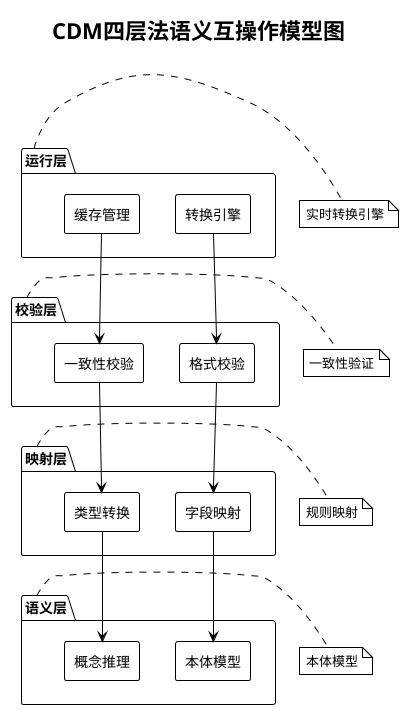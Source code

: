 @startuml cdm_four_layer_simple
!theme plain
skinparam backgroundColor #FFFFFF
skinparam componentStyle rectangle
skinparam component {
    BackgroundColor #FFFFFF
    BorderColor #000000
    FontColor #000000
}
skinparam package {
    BackgroundColor #FFFFFF
    BorderColor #000000
    FontColor #000000
}
skinparam note {
    BackgroundColor #FFFFFF
    BorderColor #000000
    FontColor #000000
}

title CDM四层法语义互操作模型图

package "运行层" as runtime {
    component [转换引擎] as engine
    component [缓存管理] as cache
}

package "校验层" as validation {
    component [格式校验] as format_check
    component [一致性校验] as consistency_check
}

package "映射层" as mapping {
    component [字段映射] as field_mapping
    component [类型转换] as type_conversion
}

package "语义层" as semantic {
    component [本体模型] as ontology
    component [概念推理] as reasoning
}

' 连接关系
engine --> format_check
format_check --> field_mapping
field_mapping --> ontology

cache --> consistency_check
consistency_check --> type_conversion
type_conversion --> reasoning

' 添加说明
note right of runtime : 实时转换引擎
note right of validation : 一致性验证
note right of mapping : 规则映射
note right of semantic : 本体模型

@enduml
